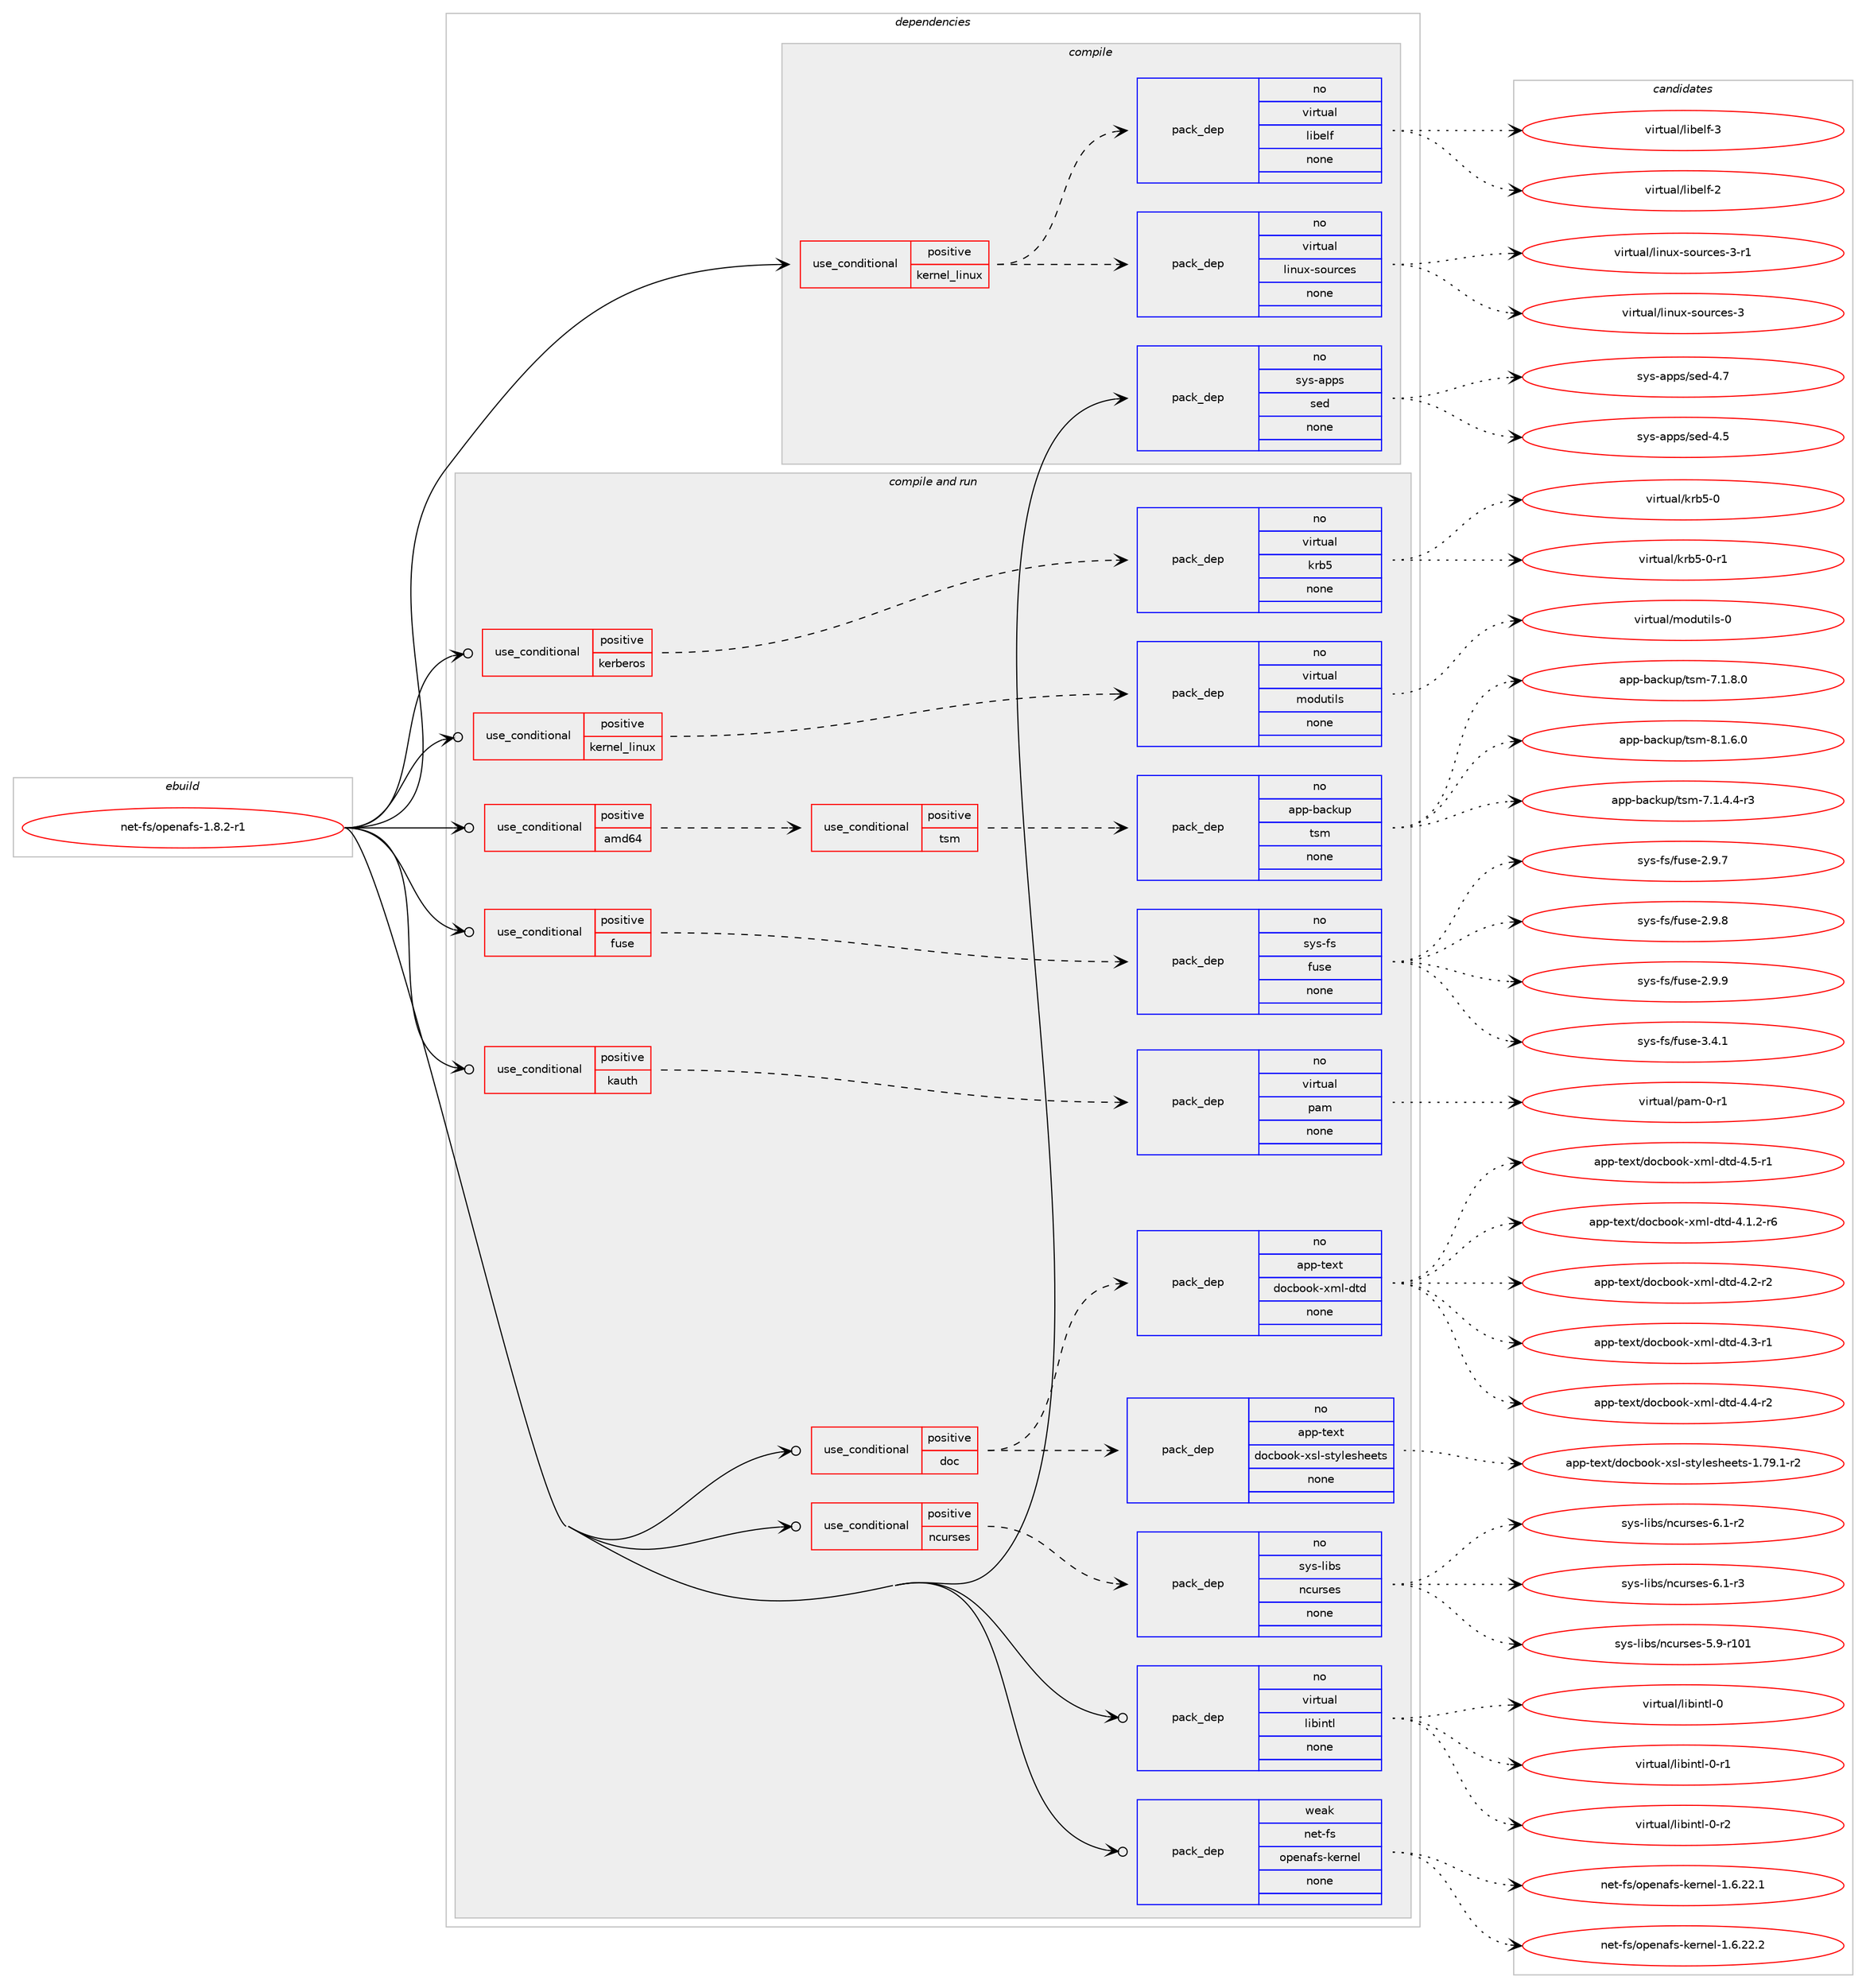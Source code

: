 digraph prolog {

# *************
# Graph options
# *************

newrank=true;
concentrate=true;
compound=true;
graph [rankdir=LR,fontname=Helvetica,fontsize=10,ranksep=1.5];#, ranksep=2.5, nodesep=0.2];
edge  [arrowhead=vee];
node  [fontname=Helvetica,fontsize=10];

# **********
# The ebuild
# **********

subgraph cluster_leftcol {
color=gray;
rank=same;
label=<<i>ebuild</i>>;
id [label="net-fs/openafs-1.8.2-r1", color=red, width=4, href="../net-fs/openafs-1.8.2-r1.svg"];
}

# ****************
# The dependencies
# ****************

subgraph cluster_midcol {
color=gray;
label=<<i>dependencies</i>>;
subgraph cluster_compile {
fillcolor="#eeeeee";
style=filled;
label=<<i>compile</i>>;
subgraph cond444445 {
dependency1652795 [label=<<TABLE BORDER="0" CELLBORDER="1" CELLSPACING="0" CELLPADDING="4"><TR><TD ROWSPAN="3" CELLPADDING="10">use_conditional</TD></TR><TR><TD>positive</TD></TR><TR><TD>kernel_linux</TD></TR></TABLE>>, shape=none, color=red];
subgraph pack1181566 {
dependency1652796 [label=<<TABLE BORDER="0" CELLBORDER="1" CELLSPACING="0" CELLPADDING="4" WIDTH="220"><TR><TD ROWSPAN="6" CELLPADDING="30">pack_dep</TD></TR><TR><TD WIDTH="110">no</TD></TR><TR><TD>virtual</TD></TR><TR><TD>linux-sources</TD></TR><TR><TD>none</TD></TR><TR><TD></TD></TR></TABLE>>, shape=none, color=blue];
}
dependency1652795:e -> dependency1652796:w [weight=20,style="dashed",arrowhead="vee"];
subgraph pack1181567 {
dependency1652797 [label=<<TABLE BORDER="0" CELLBORDER="1" CELLSPACING="0" CELLPADDING="4" WIDTH="220"><TR><TD ROWSPAN="6" CELLPADDING="30">pack_dep</TD></TR><TR><TD WIDTH="110">no</TD></TR><TR><TD>virtual</TD></TR><TR><TD>libelf</TD></TR><TR><TD>none</TD></TR><TR><TD></TD></TR></TABLE>>, shape=none, color=blue];
}
dependency1652795:e -> dependency1652797:w [weight=20,style="dashed",arrowhead="vee"];
}
id:e -> dependency1652795:w [weight=20,style="solid",arrowhead="vee"];
subgraph pack1181568 {
dependency1652798 [label=<<TABLE BORDER="0" CELLBORDER="1" CELLSPACING="0" CELLPADDING="4" WIDTH="220"><TR><TD ROWSPAN="6" CELLPADDING="30">pack_dep</TD></TR><TR><TD WIDTH="110">no</TD></TR><TR><TD>sys-apps</TD></TR><TR><TD>sed</TD></TR><TR><TD>none</TD></TR><TR><TD></TD></TR></TABLE>>, shape=none, color=blue];
}
id:e -> dependency1652798:w [weight=20,style="solid",arrowhead="vee"];
}
subgraph cluster_compileandrun {
fillcolor="#eeeeee";
style=filled;
label=<<i>compile and run</i>>;
subgraph cond444446 {
dependency1652799 [label=<<TABLE BORDER="0" CELLBORDER="1" CELLSPACING="0" CELLPADDING="4"><TR><TD ROWSPAN="3" CELLPADDING="10">use_conditional</TD></TR><TR><TD>positive</TD></TR><TR><TD>amd64</TD></TR></TABLE>>, shape=none, color=red];
subgraph cond444447 {
dependency1652800 [label=<<TABLE BORDER="0" CELLBORDER="1" CELLSPACING="0" CELLPADDING="4"><TR><TD ROWSPAN="3" CELLPADDING="10">use_conditional</TD></TR><TR><TD>positive</TD></TR><TR><TD>tsm</TD></TR></TABLE>>, shape=none, color=red];
subgraph pack1181569 {
dependency1652801 [label=<<TABLE BORDER="0" CELLBORDER="1" CELLSPACING="0" CELLPADDING="4" WIDTH="220"><TR><TD ROWSPAN="6" CELLPADDING="30">pack_dep</TD></TR><TR><TD WIDTH="110">no</TD></TR><TR><TD>app-backup</TD></TR><TR><TD>tsm</TD></TR><TR><TD>none</TD></TR><TR><TD></TD></TR></TABLE>>, shape=none, color=blue];
}
dependency1652800:e -> dependency1652801:w [weight=20,style="dashed",arrowhead="vee"];
}
dependency1652799:e -> dependency1652800:w [weight=20,style="dashed",arrowhead="vee"];
}
id:e -> dependency1652799:w [weight=20,style="solid",arrowhead="odotvee"];
subgraph cond444448 {
dependency1652802 [label=<<TABLE BORDER="0" CELLBORDER="1" CELLSPACING="0" CELLPADDING="4"><TR><TD ROWSPAN="3" CELLPADDING="10">use_conditional</TD></TR><TR><TD>positive</TD></TR><TR><TD>doc</TD></TR></TABLE>>, shape=none, color=red];
subgraph pack1181570 {
dependency1652803 [label=<<TABLE BORDER="0" CELLBORDER="1" CELLSPACING="0" CELLPADDING="4" WIDTH="220"><TR><TD ROWSPAN="6" CELLPADDING="30">pack_dep</TD></TR><TR><TD WIDTH="110">no</TD></TR><TR><TD>app-text</TD></TR><TR><TD>docbook-xsl-stylesheets</TD></TR><TR><TD>none</TD></TR><TR><TD></TD></TR></TABLE>>, shape=none, color=blue];
}
dependency1652802:e -> dependency1652803:w [weight=20,style="dashed",arrowhead="vee"];
subgraph pack1181571 {
dependency1652804 [label=<<TABLE BORDER="0" CELLBORDER="1" CELLSPACING="0" CELLPADDING="4" WIDTH="220"><TR><TD ROWSPAN="6" CELLPADDING="30">pack_dep</TD></TR><TR><TD WIDTH="110">no</TD></TR><TR><TD>app-text</TD></TR><TR><TD>docbook-xml-dtd</TD></TR><TR><TD>none</TD></TR><TR><TD></TD></TR></TABLE>>, shape=none, color=blue];
}
dependency1652802:e -> dependency1652804:w [weight=20,style="dashed",arrowhead="vee"];
}
id:e -> dependency1652802:w [weight=20,style="solid",arrowhead="odotvee"];
subgraph cond444449 {
dependency1652805 [label=<<TABLE BORDER="0" CELLBORDER="1" CELLSPACING="0" CELLPADDING="4"><TR><TD ROWSPAN="3" CELLPADDING="10">use_conditional</TD></TR><TR><TD>positive</TD></TR><TR><TD>fuse</TD></TR></TABLE>>, shape=none, color=red];
subgraph pack1181572 {
dependency1652806 [label=<<TABLE BORDER="0" CELLBORDER="1" CELLSPACING="0" CELLPADDING="4" WIDTH="220"><TR><TD ROWSPAN="6" CELLPADDING="30">pack_dep</TD></TR><TR><TD WIDTH="110">no</TD></TR><TR><TD>sys-fs</TD></TR><TR><TD>fuse</TD></TR><TR><TD>none</TD></TR><TR><TD></TD></TR></TABLE>>, shape=none, color=blue];
}
dependency1652805:e -> dependency1652806:w [weight=20,style="dashed",arrowhead="vee"];
}
id:e -> dependency1652805:w [weight=20,style="solid",arrowhead="odotvee"];
subgraph cond444450 {
dependency1652807 [label=<<TABLE BORDER="0" CELLBORDER="1" CELLSPACING="0" CELLPADDING="4"><TR><TD ROWSPAN="3" CELLPADDING="10">use_conditional</TD></TR><TR><TD>positive</TD></TR><TR><TD>kauth</TD></TR></TABLE>>, shape=none, color=red];
subgraph pack1181573 {
dependency1652808 [label=<<TABLE BORDER="0" CELLBORDER="1" CELLSPACING="0" CELLPADDING="4" WIDTH="220"><TR><TD ROWSPAN="6" CELLPADDING="30">pack_dep</TD></TR><TR><TD WIDTH="110">no</TD></TR><TR><TD>virtual</TD></TR><TR><TD>pam</TD></TR><TR><TD>none</TD></TR><TR><TD></TD></TR></TABLE>>, shape=none, color=blue];
}
dependency1652807:e -> dependency1652808:w [weight=20,style="dashed",arrowhead="vee"];
}
id:e -> dependency1652807:w [weight=20,style="solid",arrowhead="odotvee"];
subgraph cond444451 {
dependency1652809 [label=<<TABLE BORDER="0" CELLBORDER="1" CELLSPACING="0" CELLPADDING="4"><TR><TD ROWSPAN="3" CELLPADDING="10">use_conditional</TD></TR><TR><TD>positive</TD></TR><TR><TD>kerberos</TD></TR></TABLE>>, shape=none, color=red];
subgraph pack1181574 {
dependency1652810 [label=<<TABLE BORDER="0" CELLBORDER="1" CELLSPACING="0" CELLPADDING="4" WIDTH="220"><TR><TD ROWSPAN="6" CELLPADDING="30">pack_dep</TD></TR><TR><TD WIDTH="110">no</TD></TR><TR><TD>virtual</TD></TR><TR><TD>krb5</TD></TR><TR><TD>none</TD></TR><TR><TD></TD></TR></TABLE>>, shape=none, color=blue];
}
dependency1652809:e -> dependency1652810:w [weight=20,style="dashed",arrowhead="vee"];
}
id:e -> dependency1652809:w [weight=20,style="solid",arrowhead="odotvee"];
subgraph cond444452 {
dependency1652811 [label=<<TABLE BORDER="0" CELLBORDER="1" CELLSPACING="0" CELLPADDING="4"><TR><TD ROWSPAN="3" CELLPADDING="10">use_conditional</TD></TR><TR><TD>positive</TD></TR><TR><TD>kernel_linux</TD></TR></TABLE>>, shape=none, color=red];
subgraph pack1181575 {
dependency1652812 [label=<<TABLE BORDER="0" CELLBORDER="1" CELLSPACING="0" CELLPADDING="4" WIDTH="220"><TR><TD ROWSPAN="6" CELLPADDING="30">pack_dep</TD></TR><TR><TD WIDTH="110">no</TD></TR><TR><TD>virtual</TD></TR><TR><TD>modutils</TD></TR><TR><TD>none</TD></TR><TR><TD></TD></TR></TABLE>>, shape=none, color=blue];
}
dependency1652811:e -> dependency1652812:w [weight=20,style="dashed",arrowhead="vee"];
}
id:e -> dependency1652811:w [weight=20,style="solid",arrowhead="odotvee"];
subgraph cond444453 {
dependency1652813 [label=<<TABLE BORDER="0" CELLBORDER="1" CELLSPACING="0" CELLPADDING="4"><TR><TD ROWSPAN="3" CELLPADDING="10">use_conditional</TD></TR><TR><TD>positive</TD></TR><TR><TD>ncurses</TD></TR></TABLE>>, shape=none, color=red];
subgraph pack1181576 {
dependency1652814 [label=<<TABLE BORDER="0" CELLBORDER="1" CELLSPACING="0" CELLPADDING="4" WIDTH="220"><TR><TD ROWSPAN="6" CELLPADDING="30">pack_dep</TD></TR><TR><TD WIDTH="110">no</TD></TR><TR><TD>sys-libs</TD></TR><TR><TD>ncurses</TD></TR><TR><TD>none</TD></TR><TR><TD></TD></TR></TABLE>>, shape=none, color=blue];
}
dependency1652813:e -> dependency1652814:w [weight=20,style="dashed",arrowhead="vee"];
}
id:e -> dependency1652813:w [weight=20,style="solid",arrowhead="odotvee"];
subgraph pack1181577 {
dependency1652815 [label=<<TABLE BORDER="0" CELLBORDER="1" CELLSPACING="0" CELLPADDING="4" WIDTH="220"><TR><TD ROWSPAN="6" CELLPADDING="30">pack_dep</TD></TR><TR><TD WIDTH="110">no</TD></TR><TR><TD>virtual</TD></TR><TR><TD>libintl</TD></TR><TR><TD>none</TD></TR><TR><TD></TD></TR></TABLE>>, shape=none, color=blue];
}
id:e -> dependency1652815:w [weight=20,style="solid",arrowhead="odotvee"];
subgraph pack1181578 {
dependency1652816 [label=<<TABLE BORDER="0" CELLBORDER="1" CELLSPACING="0" CELLPADDING="4" WIDTH="220"><TR><TD ROWSPAN="6" CELLPADDING="30">pack_dep</TD></TR><TR><TD WIDTH="110">weak</TD></TR><TR><TD>net-fs</TD></TR><TR><TD>openafs-kernel</TD></TR><TR><TD>none</TD></TR><TR><TD></TD></TR></TABLE>>, shape=none, color=blue];
}
id:e -> dependency1652816:w [weight=20,style="solid",arrowhead="odotvee"];
}
subgraph cluster_run {
fillcolor="#eeeeee";
style=filled;
label=<<i>run</i>>;
}
}

# **************
# The candidates
# **************

subgraph cluster_choices {
rank=same;
color=gray;
label=<<i>candidates</i>>;

subgraph choice1181566 {
color=black;
nodesep=1;
choice118105114116117971084710810511011712045115111117114991011154551 [label="virtual/linux-sources-3", color=red, width=4,href="../virtual/linux-sources-3.svg"];
choice1181051141161179710847108105110117120451151111171149910111545514511449 [label="virtual/linux-sources-3-r1", color=red, width=4,href="../virtual/linux-sources-3-r1.svg"];
dependency1652796:e -> choice118105114116117971084710810511011712045115111117114991011154551:w [style=dotted,weight="100"];
dependency1652796:e -> choice1181051141161179710847108105110117120451151111171149910111545514511449:w [style=dotted,weight="100"];
}
subgraph choice1181567 {
color=black;
nodesep=1;
choice1181051141161179710847108105981011081024550 [label="virtual/libelf-2", color=red, width=4,href="../virtual/libelf-2.svg"];
choice1181051141161179710847108105981011081024551 [label="virtual/libelf-3", color=red, width=4,href="../virtual/libelf-3.svg"];
dependency1652797:e -> choice1181051141161179710847108105981011081024550:w [style=dotted,weight="100"];
dependency1652797:e -> choice1181051141161179710847108105981011081024551:w [style=dotted,weight="100"];
}
subgraph choice1181568 {
color=black;
nodesep=1;
choice11512111545971121121154711510110045524653 [label="sys-apps/sed-4.5", color=red, width=4,href="../sys-apps/sed-4.5.svg"];
choice11512111545971121121154711510110045524655 [label="sys-apps/sed-4.7", color=red, width=4,href="../sys-apps/sed-4.7.svg"];
dependency1652798:e -> choice11512111545971121121154711510110045524653:w [style=dotted,weight="100"];
dependency1652798:e -> choice11512111545971121121154711510110045524655:w [style=dotted,weight="100"];
}
subgraph choice1181569 {
color=black;
nodesep=1;
choice97112112459897991071171124711611510945554649465246524511451 [label="app-backup/tsm-7.1.4.4-r3", color=red, width=4,href="../app-backup/tsm-7.1.4.4-r3.svg"];
choice9711211245989799107117112471161151094555464946564648 [label="app-backup/tsm-7.1.8.0", color=red, width=4,href="../app-backup/tsm-7.1.8.0.svg"];
choice9711211245989799107117112471161151094556464946544648 [label="app-backup/tsm-8.1.6.0", color=red, width=4,href="../app-backup/tsm-8.1.6.0.svg"];
dependency1652801:e -> choice97112112459897991071171124711611510945554649465246524511451:w [style=dotted,weight="100"];
dependency1652801:e -> choice9711211245989799107117112471161151094555464946564648:w [style=dotted,weight="100"];
dependency1652801:e -> choice9711211245989799107117112471161151094556464946544648:w [style=dotted,weight="100"];
}
subgraph choice1181570 {
color=black;
nodesep=1;
choice97112112451161011201164710011199981111111074512011510845115116121108101115104101101116115454946555746494511450 [label="app-text/docbook-xsl-stylesheets-1.79.1-r2", color=red, width=4,href="../app-text/docbook-xsl-stylesheets-1.79.1-r2.svg"];
dependency1652803:e -> choice97112112451161011201164710011199981111111074512011510845115116121108101115104101101116115454946555746494511450:w [style=dotted,weight="100"];
}
subgraph choice1181571 {
color=black;
nodesep=1;
choice971121124511610112011647100111999811111110745120109108451001161004552464946504511454 [label="app-text/docbook-xml-dtd-4.1.2-r6", color=red, width=4,href="../app-text/docbook-xml-dtd-4.1.2-r6.svg"];
choice97112112451161011201164710011199981111111074512010910845100116100455246504511450 [label="app-text/docbook-xml-dtd-4.2-r2", color=red, width=4,href="../app-text/docbook-xml-dtd-4.2-r2.svg"];
choice97112112451161011201164710011199981111111074512010910845100116100455246514511449 [label="app-text/docbook-xml-dtd-4.3-r1", color=red, width=4,href="../app-text/docbook-xml-dtd-4.3-r1.svg"];
choice97112112451161011201164710011199981111111074512010910845100116100455246524511450 [label="app-text/docbook-xml-dtd-4.4-r2", color=red, width=4,href="../app-text/docbook-xml-dtd-4.4-r2.svg"];
choice97112112451161011201164710011199981111111074512010910845100116100455246534511449 [label="app-text/docbook-xml-dtd-4.5-r1", color=red, width=4,href="../app-text/docbook-xml-dtd-4.5-r1.svg"];
dependency1652804:e -> choice971121124511610112011647100111999811111110745120109108451001161004552464946504511454:w [style=dotted,weight="100"];
dependency1652804:e -> choice97112112451161011201164710011199981111111074512010910845100116100455246504511450:w [style=dotted,weight="100"];
dependency1652804:e -> choice97112112451161011201164710011199981111111074512010910845100116100455246514511449:w [style=dotted,weight="100"];
dependency1652804:e -> choice97112112451161011201164710011199981111111074512010910845100116100455246524511450:w [style=dotted,weight="100"];
dependency1652804:e -> choice97112112451161011201164710011199981111111074512010910845100116100455246534511449:w [style=dotted,weight="100"];
}
subgraph choice1181572 {
color=black;
nodesep=1;
choice1151211154510211547102117115101455046574655 [label="sys-fs/fuse-2.9.7", color=red, width=4,href="../sys-fs/fuse-2.9.7.svg"];
choice1151211154510211547102117115101455046574656 [label="sys-fs/fuse-2.9.8", color=red, width=4,href="../sys-fs/fuse-2.9.8.svg"];
choice1151211154510211547102117115101455046574657 [label="sys-fs/fuse-2.9.9", color=red, width=4,href="../sys-fs/fuse-2.9.9.svg"];
choice1151211154510211547102117115101455146524649 [label="sys-fs/fuse-3.4.1", color=red, width=4,href="../sys-fs/fuse-3.4.1.svg"];
dependency1652806:e -> choice1151211154510211547102117115101455046574655:w [style=dotted,weight="100"];
dependency1652806:e -> choice1151211154510211547102117115101455046574656:w [style=dotted,weight="100"];
dependency1652806:e -> choice1151211154510211547102117115101455046574657:w [style=dotted,weight="100"];
dependency1652806:e -> choice1151211154510211547102117115101455146524649:w [style=dotted,weight="100"];
}
subgraph choice1181573 {
color=black;
nodesep=1;
choice11810511411611797108471129710945484511449 [label="virtual/pam-0-r1", color=red, width=4,href="../virtual/pam-0-r1.svg"];
dependency1652808:e -> choice11810511411611797108471129710945484511449:w [style=dotted,weight="100"];
}
subgraph choice1181574 {
color=black;
nodesep=1;
choice118105114116117971084710711498534548 [label="virtual/krb5-0", color=red, width=4,href="../virtual/krb5-0.svg"];
choice1181051141161179710847107114985345484511449 [label="virtual/krb5-0-r1", color=red, width=4,href="../virtual/krb5-0-r1.svg"];
dependency1652810:e -> choice118105114116117971084710711498534548:w [style=dotted,weight="100"];
dependency1652810:e -> choice1181051141161179710847107114985345484511449:w [style=dotted,weight="100"];
}
subgraph choice1181575 {
color=black;
nodesep=1;
choice11810511411611797108471091111001171161051081154548 [label="virtual/modutils-0", color=red, width=4,href="../virtual/modutils-0.svg"];
dependency1652812:e -> choice11810511411611797108471091111001171161051081154548:w [style=dotted,weight="100"];
}
subgraph choice1181576 {
color=black;
nodesep=1;
choice115121115451081059811547110991171141151011154553465745114494849 [label="sys-libs/ncurses-5.9-r101", color=red, width=4,href="../sys-libs/ncurses-5.9-r101.svg"];
choice11512111545108105981154711099117114115101115455446494511450 [label="sys-libs/ncurses-6.1-r2", color=red, width=4,href="../sys-libs/ncurses-6.1-r2.svg"];
choice11512111545108105981154711099117114115101115455446494511451 [label="sys-libs/ncurses-6.1-r3", color=red, width=4,href="../sys-libs/ncurses-6.1-r3.svg"];
dependency1652814:e -> choice115121115451081059811547110991171141151011154553465745114494849:w [style=dotted,weight="100"];
dependency1652814:e -> choice11512111545108105981154711099117114115101115455446494511450:w [style=dotted,weight="100"];
dependency1652814:e -> choice11512111545108105981154711099117114115101115455446494511451:w [style=dotted,weight="100"];
}
subgraph choice1181577 {
color=black;
nodesep=1;
choice1181051141161179710847108105981051101161084548 [label="virtual/libintl-0", color=red, width=4,href="../virtual/libintl-0.svg"];
choice11810511411611797108471081059810511011610845484511449 [label="virtual/libintl-0-r1", color=red, width=4,href="../virtual/libintl-0-r1.svg"];
choice11810511411611797108471081059810511011610845484511450 [label="virtual/libintl-0-r2", color=red, width=4,href="../virtual/libintl-0-r2.svg"];
dependency1652815:e -> choice1181051141161179710847108105981051101161084548:w [style=dotted,weight="100"];
dependency1652815:e -> choice11810511411611797108471081059810511011610845484511449:w [style=dotted,weight="100"];
dependency1652815:e -> choice11810511411611797108471081059810511011610845484511450:w [style=dotted,weight="100"];
}
subgraph choice1181578 {
color=black;
nodesep=1;
choice11010111645102115471111121011109710211545107101114110101108454946544650504649 [label="net-fs/openafs-kernel-1.6.22.1", color=red, width=4,href="../net-fs/openafs-kernel-1.6.22.1.svg"];
choice11010111645102115471111121011109710211545107101114110101108454946544650504650 [label="net-fs/openafs-kernel-1.6.22.2", color=red, width=4,href="../net-fs/openafs-kernel-1.6.22.2.svg"];
dependency1652816:e -> choice11010111645102115471111121011109710211545107101114110101108454946544650504649:w [style=dotted,weight="100"];
dependency1652816:e -> choice11010111645102115471111121011109710211545107101114110101108454946544650504650:w [style=dotted,weight="100"];
}
}

}

